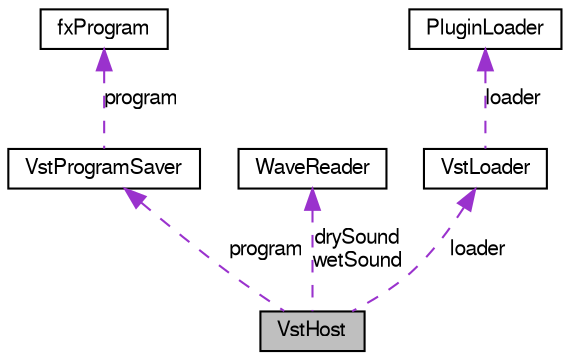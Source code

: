 digraph G
{
  edge [fontname="FreeSans",fontsize="10",labelfontname="FreeSans",labelfontsize="10"];
  node [fontname="FreeSans",fontsize="10",shape=record];
  Node1 [label="VstHost",height=0.2,width=0.4,color="black", fillcolor="grey75", style="filled" fontcolor="black"];
  Node2 -> Node1 [dir=back,color="darkorchid3",fontsize="10",style="dashed",label="program",fontname="FreeSans"];
  Node2 [label="VstProgramSaver",height=0.2,width=0.4,color="black", fillcolor="white", style="filled",URL="$class_vst_program_saver.html",tooltip="Sluzi na ukladanie nastaveni do fxp suboru."];
  Node3 -> Node2 [dir=back,color="darkorchid3",fontsize="10",style="dashed",label="program",fontname="FreeSans"];
  Node3 [label="fxProgram",height=0.2,width=0.4,color="black", fillcolor="white", style="filled",URL="$structfx_program.html",tooltip="Struktura sluziaca na ukladanie zloziek fxp suboru (podla VST SDK)."];
  Node4 -> Node1 [dir=back,color="darkorchid3",fontsize="10",style="dashed",label="drySound\nwetSound",fontname="FreeSans"];
  Node4 [label="WaveReader",height=0.2,width=0.4,color="black", fillcolor="white", style="filled",URL="$class_wave_reader.html",tooltip="Sluzi na nacitavanie wav suboru."];
  Node5 -> Node1 [dir=back,color="darkorchid3",fontsize="10",style="dashed",label="loader",fontname="FreeSans"];
  Node5 [label="VstLoader",height=0.2,width=0.4,color="black", fillcolor="white", style="filled",URL="$class_vst_loader.html",tooltip="Sluzi na komunikaciu s VST efektom."];
  Node6 -> Node5 [dir=back,color="darkorchid3",fontsize="10",style="dashed",label="loader",fontname="FreeSans"];
  Node6 [label="PluginLoader",height=0.2,width=0.4,color="black", fillcolor="white", style="filled",URL="$struct_plugin_loader.html",tooltip="Struktura sluziaca na nacitavanie VST efektu. (podla VST SDK)."];
}

